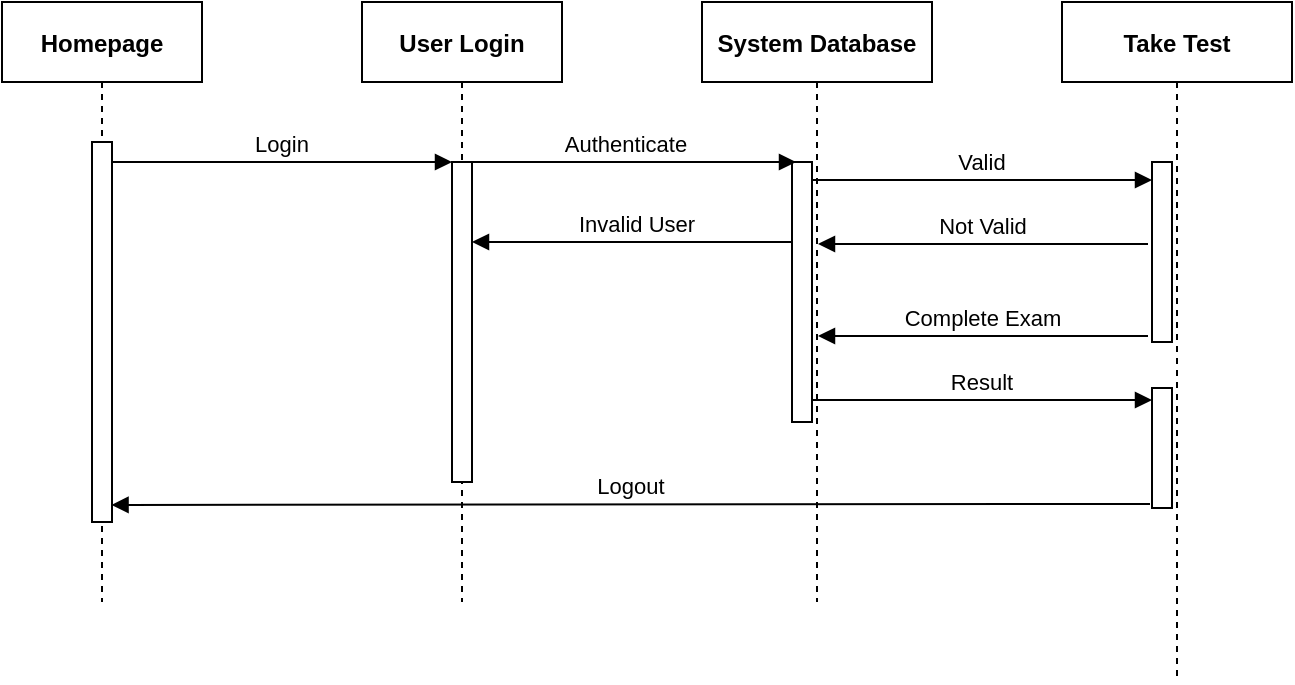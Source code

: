 <mxfile version="15.7.3" type="device" pages="2"><diagram id="kgpKYQtTHZ0yAKxKKP6v" name="User"><mxGraphModel dx="1019" dy="530" grid="1" gridSize="10" guides="1" tooltips="1" connect="1" arrows="1" fold="1" page="1" pageScale="1" pageWidth="850" pageHeight="1100" math="0" shadow="0"><root><mxCell id="0"/><mxCell id="1" parent="0"/><mxCell id="3nuBFxr9cyL0pnOWT2aG-1" value="Homepage" style="shape=umlLifeline;perimeter=lifelinePerimeter;container=1;collapsible=0;recursiveResize=0;rounded=0;shadow=0;strokeWidth=1;fontStyle=1" parent="1" vertex="1"><mxGeometry x="120" y="80" width="100" height="300" as="geometry"/></mxCell><mxCell id="3nuBFxr9cyL0pnOWT2aG-2" value="" style="points=[];perimeter=orthogonalPerimeter;rounded=0;shadow=0;strokeWidth=1;" parent="3nuBFxr9cyL0pnOWT2aG-1" vertex="1"><mxGeometry x="45" y="70" width="10" height="190" as="geometry"/></mxCell><mxCell id="3nuBFxr9cyL0pnOWT2aG-5" value="User Login" style="shape=umlLifeline;perimeter=lifelinePerimeter;container=1;collapsible=0;recursiveResize=0;rounded=0;shadow=0;strokeWidth=1;fontStyle=1" parent="1" vertex="1"><mxGeometry x="300" y="80" width="100" height="300" as="geometry"/></mxCell><mxCell id="3nuBFxr9cyL0pnOWT2aG-6" value="" style="points=[];perimeter=orthogonalPerimeter;rounded=0;shadow=0;strokeWidth=1;" parent="3nuBFxr9cyL0pnOWT2aG-5" vertex="1"><mxGeometry x="45" y="80" width="10" height="160" as="geometry"/></mxCell><mxCell id="3nuBFxr9cyL0pnOWT2aG-8" value="Login" style="verticalAlign=bottom;endArrow=block;entryX=0;entryY=0;shadow=0;strokeWidth=1;" parent="1" source="3nuBFxr9cyL0pnOWT2aG-2" target="3nuBFxr9cyL0pnOWT2aG-6" edge="1"><mxGeometry relative="1" as="geometry"><mxPoint x="275" y="160" as="sourcePoint"/></mxGeometry></mxCell><mxCell id="3nuBFxr9cyL0pnOWT2aG-9" value="Invalid User" style="verticalAlign=bottom;endArrow=block;entryX=1;entryY=0;shadow=0;strokeWidth=1;" parent="1" edge="1"><mxGeometry relative="1" as="geometry"><mxPoint x="520" y="200" as="sourcePoint"/><mxPoint x="355" y="200" as="targetPoint"/></mxGeometry></mxCell><mxCell id="niul7nFAHAzIvJtV4QY9-1" value="System Database" style="shape=umlLifeline;perimeter=lifelinePerimeter;container=1;collapsible=0;recursiveResize=0;rounded=0;shadow=0;strokeWidth=1;fontStyle=1" parent="1" vertex="1"><mxGeometry x="470" y="80" width="115" height="300" as="geometry"/></mxCell><mxCell id="niul7nFAHAzIvJtV4QY9-2" value="" style="points=[];perimeter=orthogonalPerimeter;rounded=0;shadow=0;strokeWidth=1;" parent="niul7nFAHAzIvJtV4QY9-1" vertex="1"><mxGeometry x="45" y="80" width="10" height="130" as="geometry"/></mxCell><mxCell id="niul7nFAHAzIvJtV4QY9-3" value="Take Test" style="shape=umlLifeline;perimeter=lifelinePerimeter;container=1;collapsible=0;recursiveResize=0;rounded=0;shadow=0;strokeWidth=1;fontStyle=1" parent="1" vertex="1"><mxGeometry x="650" y="80" width="115" height="340" as="geometry"/></mxCell><mxCell id="niul7nFAHAzIvJtV4QY9-4" value="" style="points=[];perimeter=orthogonalPerimeter;rounded=0;shadow=0;strokeWidth=1;" parent="niul7nFAHAzIvJtV4QY9-3" vertex="1"><mxGeometry x="45" y="80" width="10" height="90" as="geometry"/></mxCell><mxCell id="niul7nFAHAzIvJtV4QY9-13" value="" style="points=[];perimeter=orthogonalPerimeter;rounded=0;shadow=0;strokeWidth=1;" parent="niul7nFAHAzIvJtV4QY9-3" vertex="1"><mxGeometry x="45" y="193" width="10" height="60" as="geometry"/></mxCell><mxCell id="niul7nFAHAzIvJtV4QY9-6" value="Authenticate" style="verticalAlign=bottom;endArrow=block;entryX=0;entryY=0;shadow=0;strokeWidth=1;" parent="1" edge="1"><mxGeometry relative="1" as="geometry"><mxPoint x="347" y="160.0" as="sourcePoint"/><mxPoint x="517" y="160.0" as="targetPoint"/></mxGeometry></mxCell><mxCell id="niul7nFAHAzIvJtV4QY9-7" value="Valid" style="verticalAlign=bottom;endArrow=block;entryX=0;entryY=0;shadow=0;strokeWidth=1;" parent="1" edge="1"><mxGeometry relative="1" as="geometry"><mxPoint x="525" y="169.0" as="sourcePoint"/><mxPoint x="695" y="169.0" as="targetPoint"/></mxGeometry></mxCell><mxCell id="niul7nFAHAzIvJtV4QY9-8" value="Not Valid" style="verticalAlign=bottom;endArrow=block;entryX=1;entryY=0;shadow=0;strokeWidth=1;" parent="1" edge="1"><mxGeometry relative="1" as="geometry"><mxPoint x="693" y="201" as="sourcePoint"/><mxPoint x="528" y="201" as="targetPoint"/></mxGeometry></mxCell><mxCell id="niul7nFAHAzIvJtV4QY9-11" value="Complete Exam" style="verticalAlign=bottom;endArrow=block;entryX=1;entryY=0;shadow=0;strokeWidth=1;" parent="1" edge="1"><mxGeometry relative="1" as="geometry"><mxPoint x="693" y="247" as="sourcePoint"/><mxPoint x="528" y="247" as="targetPoint"/></mxGeometry></mxCell><mxCell id="niul7nFAHAzIvJtV4QY9-12" value="Result" style="verticalAlign=bottom;endArrow=block;entryX=0;entryY=0;shadow=0;strokeWidth=1;" parent="1" edge="1"><mxGeometry relative="1" as="geometry"><mxPoint x="525" y="279.0" as="sourcePoint"/><mxPoint x="695" y="279.0" as="targetPoint"/></mxGeometry></mxCell><mxCell id="niul7nFAHAzIvJtV4QY9-14" value="Logout" style="verticalAlign=bottom;endArrow=block;entryX=0.978;entryY=0.955;shadow=0;strokeWidth=1;entryDx=0;entryDy=0;entryPerimeter=0;" parent="1" target="3nuBFxr9cyL0pnOWT2aG-2" edge="1"><mxGeometry relative="1" as="geometry"><mxPoint x="694" y="331" as="sourcePoint"/><mxPoint x="529" y="331" as="targetPoint"/></mxGeometry></mxCell></root></mxGraphModel></diagram><diagram id="V98ODoQcDUOBat4LM50_" name="Admin"><mxGraphModel dx="1019" dy="530" grid="1" gridSize="10" guides="1" tooltips="1" connect="1" arrows="1" fold="1" page="1" pageScale="1" pageWidth="850" pageHeight="1100" math="0" shadow="0"><root><mxCell id="ROQy9iXcq7Ghr_wjw7xW-0"/><mxCell id="ROQy9iXcq7Ghr_wjw7xW-1" parent="ROQy9iXcq7Ghr_wjw7xW-0"/><mxCell id="sBsCvCPnt4XA-iRytZw1-0" value="Homepage" style="shape=umlLifeline;perimeter=lifelinePerimeter;container=1;collapsible=0;recursiveResize=0;rounded=0;shadow=0;strokeWidth=1;fontStyle=1" parent="ROQy9iXcq7Ghr_wjw7xW-1" vertex="1"><mxGeometry x="120" y="80" width="100" height="300" as="geometry"/></mxCell><mxCell id="sBsCvCPnt4XA-iRytZw1-1" value="" style="points=[];perimeter=orthogonalPerimeter;rounded=0;shadow=0;strokeWidth=1;" parent="sBsCvCPnt4XA-iRytZw1-0" vertex="1"><mxGeometry x="45" y="70" width="10" height="190" as="geometry"/></mxCell><mxCell id="sBsCvCPnt4XA-iRytZw1-2" value="Admin" style="shape=umlLifeline;perimeter=lifelinePerimeter;container=1;collapsible=0;recursiveResize=0;rounded=0;shadow=0;strokeWidth=1;fontStyle=1" parent="ROQy9iXcq7Ghr_wjw7xW-1" vertex="1"><mxGeometry x="300" y="80" width="100" height="300" as="geometry"/></mxCell><mxCell id="sBsCvCPnt4XA-iRytZw1-3" value="" style="points=[];perimeter=orthogonalPerimeter;rounded=0;shadow=0;strokeWidth=1;" parent="sBsCvCPnt4XA-iRytZw1-2" vertex="1"><mxGeometry x="45" y="80" width="10" height="160" as="geometry"/></mxCell><mxCell id="sBsCvCPnt4XA-iRytZw1-4" value="Login" style="verticalAlign=bottom;endArrow=block;entryX=0;entryY=0;shadow=0;strokeWidth=1;" parent="ROQy9iXcq7Ghr_wjw7xW-1" source="sBsCvCPnt4XA-iRytZw1-1" target="sBsCvCPnt4XA-iRytZw1-3" edge="1"><mxGeometry relative="1" as="geometry"><mxPoint x="275" y="160" as="sourcePoint"/></mxGeometry></mxCell><mxCell id="sBsCvCPnt4XA-iRytZw1-5" value="Invalid User" style="verticalAlign=bottom;endArrow=block;entryX=1;entryY=0;shadow=0;strokeWidth=1;" parent="ROQy9iXcq7Ghr_wjw7xW-1" edge="1"><mxGeometry relative="1" as="geometry"><mxPoint x="520" y="200" as="sourcePoint"/><mxPoint x="355" y="200" as="targetPoint"/></mxGeometry></mxCell><mxCell id="sBsCvCPnt4XA-iRytZw1-6" value="System Database" style="shape=umlLifeline;perimeter=lifelinePerimeter;container=1;collapsible=0;recursiveResize=0;rounded=0;shadow=0;strokeWidth=1;fontStyle=1" parent="ROQy9iXcq7Ghr_wjw7xW-1" vertex="1"><mxGeometry x="470" y="80" width="115" height="300" as="geometry"/></mxCell><mxCell id="sBsCvCPnt4XA-iRytZw1-7" value="" style="points=[];perimeter=orthogonalPerimeter;rounded=0;shadow=0;strokeWidth=1;" parent="sBsCvCPnt4XA-iRytZw1-6" vertex="1"><mxGeometry x="45" y="80" width="10" height="130" as="geometry"/></mxCell><mxCell id="sBsCvCPnt4XA-iRytZw1-8" value="Manage Exam" style="shape=umlLifeline;perimeter=lifelinePerimeter;container=1;collapsible=0;recursiveResize=0;rounded=0;shadow=0;strokeWidth=1;fontStyle=1" parent="ROQy9iXcq7Ghr_wjw7xW-1" vertex="1"><mxGeometry x="650" y="80" width="115" height="340" as="geometry"/></mxCell><mxCell id="sBsCvCPnt4XA-iRytZw1-9" value="" style="points=[];perimeter=orthogonalPerimeter;rounded=0;shadow=0;strokeWidth=1;" parent="sBsCvCPnt4XA-iRytZw1-8" vertex="1"><mxGeometry x="45" y="80" width="10" height="90" as="geometry"/></mxCell><mxCell id="sBsCvCPnt4XA-iRytZw1-10" value="" style="points=[];perimeter=orthogonalPerimeter;rounded=0;shadow=0;strokeWidth=1;" parent="sBsCvCPnt4XA-iRytZw1-8" vertex="1"><mxGeometry x="45" y="193" width="10" height="60" as="geometry"/></mxCell><mxCell id="sBsCvCPnt4XA-iRytZw1-11" value="Authenticate" style="verticalAlign=bottom;endArrow=block;entryX=0;entryY=0;shadow=0;strokeWidth=1;" parent="ROQy9iXcq7Ghr_wjw7xW-1" edge="1"><mxGeometry relative="1" as="geometry"><mxPoint x="347" y="160.0" as="sourcePoint"/><mxPoint x="517" y="160.0" as="targetPoint"/></mxGeometry></mxCell><mxCell id="sBsCvCPnt4XA-iRytZw1-12" value="Valid" style="verticalAlign=bottom;endArrow=block;entryX=0;entryY=0;shadow=0;strokeWidth=1;" parent="ROQy9iXcq7Ghr_wjw7xW-1" edge="1"><mxGeometry relative="1" as="geometry"><mxPoint x="525" y="169.0" as="sourcePoint"/><mxPoint x="695" y="169.0" as="targetPoint"/></mxGeometry></mxCell><mxCell id="sBsCvCPnt4XA-iRytZw1-13" value="Not Valid" style="verticalAlign=bottom;endArrow=block;entryX=1;entryY=0;shadow=0;strokeWidth=1;" parent="ROQy9iXcq7Ghr_wjw7xW-1" edge="1"><mxGeometry relative="1" as="geometry"><mxPoint x="693" y="201" as="sourcePoint"/><mxPoint x="528" y="201" as="targetPoint"/></mxGeometry></mxCell><mxCell id="sBsCvCPnt4XA-iRytZw1-14" value="Manage Exam" style="verticalAlign=bottom;endArrow=block;entryX=1;entryY=0;shadow=0;strokeWidth=1;" parent="ROQy9iXcq7Ghr_wjw7xW-1" edge="1"><mxGeometry relative="1" as="geometry"><mxPoint x="693" y="247" as="sourcePoint"/><mxPoint x="528" y="247" as="targetPoint"/></mxGeometry></mxCell><mxCell id="sBsCvCPnt4XA-iRytZw1-15" value="Get Reports" style="verticalAlign=bottom;endArrow=block;entryX=0;entryY=0;shadow=0;strokeWidth=1;" parent="ROQy9iXcq7Ghr_wjw7xW-1" edge="1"><mxGeometry relative="1" as="geometry"><mxPoint x="525" y="279.0" as="sourcePoint"/><mxPoint x="695" y="279.0" as="targetPoint"/></mxGeometry></mxCell><mxCell id="sBsCvCPnt4XA-iRytZw1-16" value="Logout" style="verticalAlign=bottom;endArrow=block;entryX=0.978;entryY=0.955;shadow=0;strokeWidth=1;entryDx=0;entryDy=0;entryPerimeter=0;" parent="ROQy9iXcq7Ghr_wjw7xW-1" target="sBsCvCPnt4XA-iRytZw1-1" edge="1"><mxGeometry relative="1" as="geometry"><mxPoint x="694" y="331" as="sourcePoint"/><mxPoint x="529" y="331" as="targetPoint"/></mxGeometry></mxCell></root></mxGraphModel></diagram></mxfile>